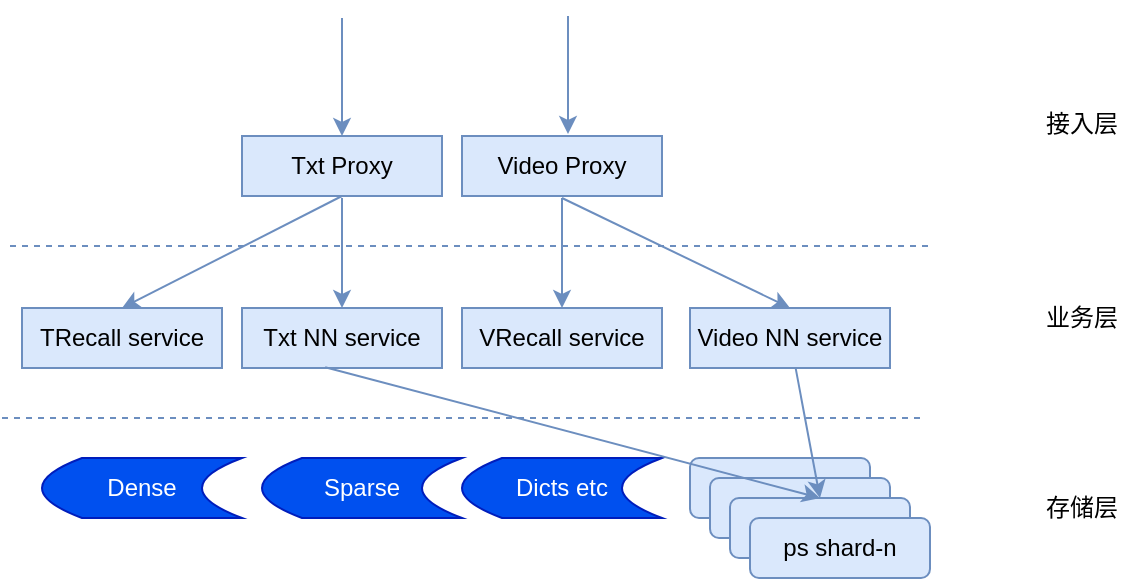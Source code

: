 <mxfile version="14.1.8" type="github">
  <diagram id="C5RBs43oDa-KdzZeNtuy" name="Page-1">
    <mxGraphModel dx="1038" dy="548" grid="1" gridSize="10" guides="1" tooltips="1" connect="1" arrows="1" fold="1" page="1" pageScale="1" pageWidth="827" pageHeight="1169" math="0" shadow="0">
      <root>
        <mxCell id="WIyWlLk6GJQsqaUBKTNV-0" />
        <mxCell id="WIyWlLk6GJQsqaUBKTNV-1" parent="WIyWlLk6GJQsqaUBKTNV-0" />
        <mxCell id="UtqjSDrUtwF8k4mtmBgl-2" value="" style="endArrow=none;dashed=1;html=1;fillColor=#dae8fc;strokeColor=#6c8ebf;" edge="1" parent="WIyWlLk6GJQsqaUBKTNV-1">
          <mxGeometry width="50" height="50" relative="1" as="geometry">
            <mxPoint x="150" y="310" as="sourcePoint" />
            <mxPoint x="610" y="310" as="targetPoint" />
          </mxGeometry>
        </mxCell>
        <mxCell id="UtqjSDrUtwF8k4mtmBgl-4" value="Dense" style="shape=dataStorage;whiteSpace=wrap;html=1;fixedSize=1;fillColor=#0050ef;strokeColor=#001DBC;fontColor=#ffffff;" vertex="1" parent="WIyWlLk6GJQsqaUBKTNV-1">
          <mxGeometry x="170" y="330" width="100" height="30" as="geometry" />
        </mxCell>
        <mxCell id="UtqjSDrUtwF8k4mtmBgl-5" value="Sparse" style="shape=dataStorage;whiteSpace=wrap;html=1;fixedSize=1;fillColor=#0050ef;strokeColor=#001DBC;fontColor=#ffffff;" vertex="1" parent="WIyWlLk6GJQsqaUBKTNV-1">
          <mxGeometry x="280" y="330" width="100" height="30" as="geometry" />
        </mxCell>
        <mxCell id="UtqjSDrUtwF8k4mtmBgl-6" value="ps shard-0" style="rounded=1;whiteSpace=wrap;html=1;fillColor=#dae8fc;strokeColor=#6c8ebf;" vertex="1" parent="WIyWlLk6GJQsqaUBKTNV-1">
          <mxGeometry x="494" y="330" width="90" height="30" as="geometry" />
        </mxCell>
        <mxCell id="UtqjSDrUtwF8k4mtmBgl-7" value="ps shard-1" style="rounded=1;whiteSpace=wrap;html=1;fillColor=#dae8fc;strokeColor=#6c8ebf;" vertex="1" parent="WIyWlLk6GJQsqaUBKTNV-1">
          <mxGeometry x="504" y="340" width="90" height="30" as="geometry" />
        </mxCell>
        <mxCell id="UtqjSDrUtwF8k4mtmBgl-8" value="ps shard-1" style="rounded=1;whiteSpace=wrap;html=1;fillColor=#dae8fc;strokeColor=#6c8ebf;" vertex="1" parent="WIyWlLk6GJQsqaUBKTNV-1">
          <mxGeometry x="514" y="350" width="90" height="30" as="geometry" />
        </mxCell>
        <mxCell id="UtqjSDrUtwF8k4mtmBgl-9" value="ps shard-n" style="rounded=1;whiteSpace=wrap;html=1;fillColor=#dae8fc;strokeColor=#6c8ebf;" vertex="1" parent="WIyWlLk6GJQsqaUBKTNV-1">
          <mxGeometry x="524" y="360" width="90" height="30" as="geometry" />
        </mxCell>
        <mxCell id="UtqjSDrUtwF8k4mtmBgl-12" value="Dicts etc" style="shape=dataStorage;whiteSpace=wrap;html=1;fixedSize=1;fillColor=#0050ef;strokeColor=#001DBC;fontColor=#ffffff;" vertex="1" parent="WIyWlLk6GJQsqaUBKTNV-1">
          <mxGeometry x="380" y="330" width="100" height="30" as="geometry" />
        </mxCell>
        <mxCell id="UtqjSDrUtwF8k4mtmBgl-13" value="存储层" style="text;html=1;strokeColor=none;fillColor=none;align=center;verticalAlign=middle;whiteSpace=wrap;rounded=0;" vertex="1" parent="WIyWlLk6GJQsqaUBKTNV-1">
          <mxGeometry x="670" y="345" width="40" height="20" as="geometry" />
        </mxCell>
        <mxCell id="UtqjSDrUtwF8k4mtmBgl-14" value="业务层" style="text;html=1;strokeColor=none;fillColor=none;align=center;verticalAlign=middle;whiteSpace=wrap;rounded=0;" vertex="1" parent="WIyWlLk6GJQsqaUBKTNV-1">
          <mxGeometry x="670" y="250" width="40" height="20" as="geometry" />
        </mxCell>
        <mxCell id="UtqjSDrUtwF8k4mtmBgl-17" value="Video NN service" style="rounded=0;whiteSpace=wrap;html=1;fillColor=#dae8fc;strokeColor=#6c8ebf;" vertex="1" parent="WIyWlLk6GJQsqaUBKTNV-1">
          <mxGeometry x="494" y="255" width="100" height="30" as="geometry" />
        </mxCell>
        <mxCell id="UtqjSDrUtwF8k4mtmBgl-18" value="VRecall service" style="rounded=0;whiteSpace=wrap;html=1;fillColor=#dae8fc;strokeColor=#6c8ebf;" vertex="1" parent="WIyWlLk6GJQsqaUBKTNV-1">
          <mxGeometry x="380" y="255" width="100" height="30" as="geometry" />
        </mxCell>
        <mxCell id="UtqjSDrUtwF8k4mtmBgl-19" value="TRecall service" style="rounded=0;whiteSpace=wrap;html=1;fillColor=#dae8fc;strokeColor=#6c8ebf;" vertex="1" parent="WIyWlLk6GJQsqaUBKTNV-1">
          <mxGeometry x="160" y="255" width="100" height="30" as="geometry" />
        </mxCell>
        <mxCell id="UtqjSDrUtwF8k4mtmBgl-20" value="" style="endArrow=none;dashed=1;html=1;fillColor=#dae8fc;strokeColor=#6c8ebf;" edge="1" parent="WIyWlLk6GJQsqaUBKTNV-1">
          <mxGeometry width="50" height="50" relative="1" as="geometry">
            <mxPoint x="154" y="224" as="sourcePoint" />
            <mxPoint x="614" y="224" as="targetPoint" />
          </mxGeometry>
        </mxCell>
        <mxCell id="UtqjSDrUtwF8k4mtmBgl-21" value="接入层" style="text;html=1;strokeColor=none;fillColor=none;align=center;verticalAlign=middle;whiteSpace=wrap;rounded=0;" vertex="1" parent="WIyWlLk6GJQsqaUBKTNV-1">
          <mxGeometry x="670" y="153" width="40" height="20" as="geometry" />
        </mxCell>
        <mxCell id="UtqjSDrUtwF8k4mtmBgl-23" value="Video Proxy" style="rounded=0;whiteSpace=wrap;html=1;fillColor=#dae8fc;strokeColor=#6c8ebf;" vertex="1" parent="WIyWlLk6GJQsqaUBKTNV-1">
          <mxGeometry x="380" y="169" width="100" height="30" as="geometry" />
        </mxCell>
        <mxCell id="UtqjSDrUtwF8k4mtmBgl-24" value="Txt Proxy" style="rounded=0;whiteSpace=wrap;html=1;fillColor=#dae8fc;strokeColor=#6c8ebf;" vertex="1" parent="WIyWlLk6GJQsqaUBKTNV-1">
          <mxGeometry x="270" y="169" width="100" height="30" as="geometry" />
        </mxCell>
        <mxCell id="UtqjSDrUtwF8k4mtmBgl-28" value="" style="endArrow=classic;html=1;entryX=0.5;entryY=0;entryDx=0;entryDy=0;fillColor=#dae8fc;strokeColor=#6c8ebf;" edge="1" parent="WIyWlLk6GJQsqaUBKTNV-1" target="UtqjSDrUtwF8k4mtmBgl-19">
          <mxGeometry width="50" height="50" relative="1" as="geometry">
            <mxPoint x="320" y="199" as="sourcePoint" />
            <mxPoint x="300" y="259" as="targetPoint" />
          </mxGeometry>
        </mxCell>
        <mxCell id="UtqjSDrUtwF8k4mtmBgl-29" value="" style="endArrow=classic;html=1;fillColor=#dae8fc;strokeColor=#6c8ebf;" edge="1" parent="WIyWlLk6GJQsqaUBKTNV-1">
          <mxGeometry width="50" height="50" relative="1" as="geometry">
            <mxPoint x="320" y="110" as="sourcePoint" />
            <mxPoint x="320" y="169" as="targetPoint" />
          </mxGeometry>
        </mxCell>
        <mxCell id="UtqjSDrUtwF8k4mtmBgl-30" value="" style="endArrow=classic;html=1;fillColor=#dae8fc;strokeColor=#6c8ebf;" edge="1" parent="WIyWlLk6GJQsqaUBKTNV-1">
          <mxGeometry width="50" height="50" relative="1" as="geometry">
            <mxPoint x="433" y="109" as="sourcePoint" />
            <mxPoint x="433" y="168" as="targetPoint" />
          </mxGeometry>
        </mxCell>
        <mxCell id="UtqjSDrUtwF8k4mtmBgl-31" value="" style="endArrow=classic;html=1;entryX=0.5;entryY=0;entryDx=0;entryDy=0;fillColor=#dae8fc;strokeColor=#6c8ebf;" edge="1" parent="WIyWlLk6GJQsqaUBKTNV-1" target="UtqjSDrUtwF8k4mtmBgl-32">
          <mxGeometry width="50" height="50" relative="1" as="geometry">
            <mxPoint x="320" y="200" as="sourcePoint" />
            <mxPoint x="330" y="179" as="targetPoint" />
          </mxGeometry>
        </mxCell>
        <mxCell id="UtqjSDrUtwF8k4mtmBgl-32" value="Txt NN service" style="rounded=0;whiteSpace=wrap;html=1;fillColor=#dae8fc;strokeColor=#6c8ebf;" vertex="1" parent="WIyWlLk6GJQsqaUBKTNV-1">
          <mxGeometry x="270" y="255" width="100" height="30" as="geometry" />
        </mxCell>
        <mxCell id="UtqjSDrUtwF8k4mtmBgl-37" value="" style="endArrow=classic;html=1;fillColor=#dae8fc;strokeColor=#6c8ebf;entryX=0.5;entryY=0;entryDx=0;entryDy=0;exitX=0.416;exitY=0.987;exitDx=0;exitDy=0;exitPerimeter=0;" edge="1" parent="WIyWlLk6GJQsqaUBKTNV-1" source="UtqjSDrUtwF8k4mtmBgl-32" target="UtqjSDrUtwF8k4mtmBgl-8">
          <mxGeometry width="50" height="50" relative="1" as="geometry">
            <mxPoint x="320" y="290" as="sourcePoint" />
            <mxPoint x="443" y="178" as="targetPoint" />
          </mxGeometry>
        </mxCell>
        <mxCell id="UtqjSDrUtwF8k4mtmBgl-42" value="" style="endArrow=classic;html=1;fillColor=#dae8fc;strokeColor=#6c8ebf;entryX=0.5;entryY=0;entryDx=0;entryDy=0;" edge="1" parent="WIyWlLk6GJQsqaUBKTNV-1" source="UtqjSDrUtwF8k4mtmBgl-17" target="UtqjSDrUtwF8k4mtmBgl-8">
          <mxGeometry width="50" height="50" relative="1" as="geometry">
            <mxPoint x="539" y="290" as="sourcePoint" />
            <mxPoint x="549" y="340" as="targetPoint" />
          </mxGeometry>
        </mxCell>
        <mxCell id="UtqjSDrUtwF8k4mtmBgl-44" value="" style="endArrow=classic;html=1;fillColor=#dae8fc;strokeColor=#6c8ebf;" edge="1" parent="WIyWlLk6GJQsqaUBKTNV-1" target="UtqjSDrUtwF8k4mtmBgl-18">
          <mxGeometry width="50" height="50" relative="1" as="geometry">
            <mxPoint x="430" y="200" as="sourcePoint" />
            <mxPoint x="330" y="265" as="targetPoint" />
          </mxGeometry>
        </mxCell>
        <mxCell id="UtqjSDrUtwF8k4mtmBgl-45" value="" style="endArrow=classic;html=1;entryX=0.5;entryY=0;entryDx=0;entryDy=0;fillColor=#dae8fc;strokeColor=#6c8ebf;" edge="1" parent="WIyWlLk6GJQsqaUBKTNV-1" target="UtqjSDrUtwF8k4mtmBgl-17">
          <mxGeometry width="50" height="50" relative="1" as="geometry">
            <mxPoint x="430" y="200" as="sourcePoint" />
            <mxPoint x="220" y="265" as="targetPoint" />
          </mxGeometry>
        </mxCell>
      </root>
    </mxGraphModel>
  </diagram>
</mxfile>
